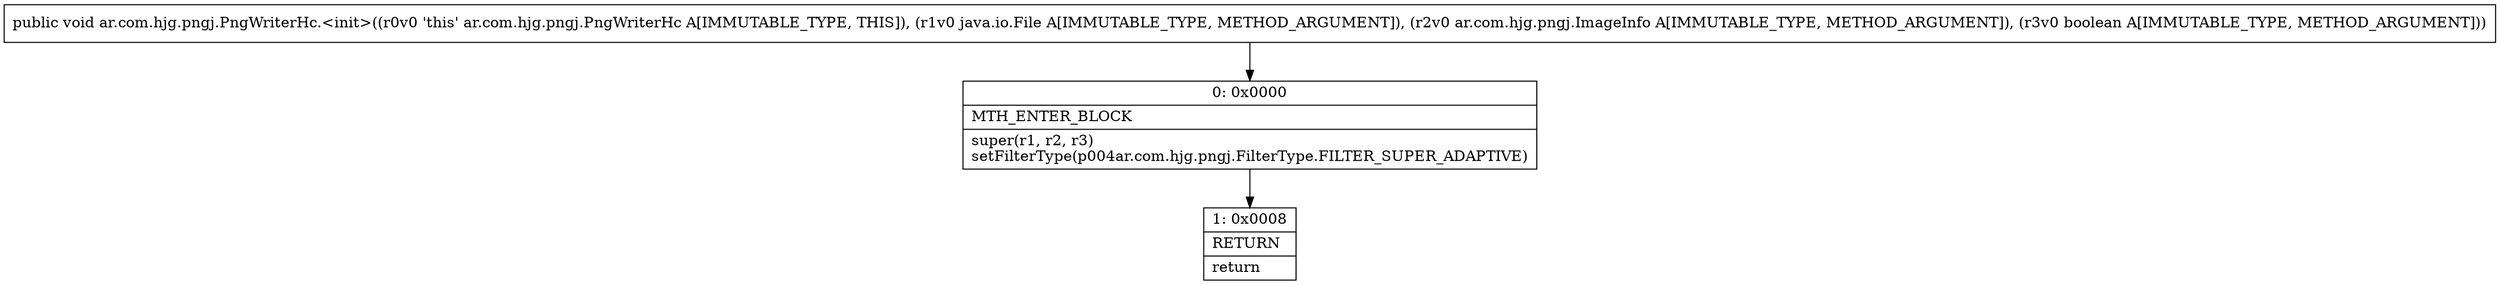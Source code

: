 digraph "CFG forar.com.hjg.pngj.PngWriterHc.\<init\>(Ljava\/io\/File;Lar\/com\/hjg\/pngj\/ImageInfo;Z)V" {
Node_0 [shape=record,label="{0\:\ 0x0000|MTH_ENTER_BLOCK\l|super(r1, r2, r3)\lsetFilterType(p004ar.com.hjg.pngj.FilterType.FILTER_SUPER_ADAPTIVE)\l}"];
Node_1 [shape=record,label="{1\:\ 0x0008|RETURN\l|return\l}"];
MethodNode[shape=record,label="{public void ar.com.hjg.pngj.PngWriterHc.\<init\>((r0v0 'this' ar.com.hjg.pngj.PngWriterHc A[IMMUTABLE_TYPE, THIS]), (r1v0 java.io.File A[IMMUTABLE_TYPE, METHOD_ARGUMENT]), (r2v0 ar.com.hjg.pngj.ImageInfo A[IMMUTABLE_TYPE, METHOD_ARGUMENT]), (r3v0 boolean A[IMMUTABLE_TYPE, METHOD_ARGUMENT])) }"];
MethodNode -> Node_0;
Node_0 -> Node_1;
}

